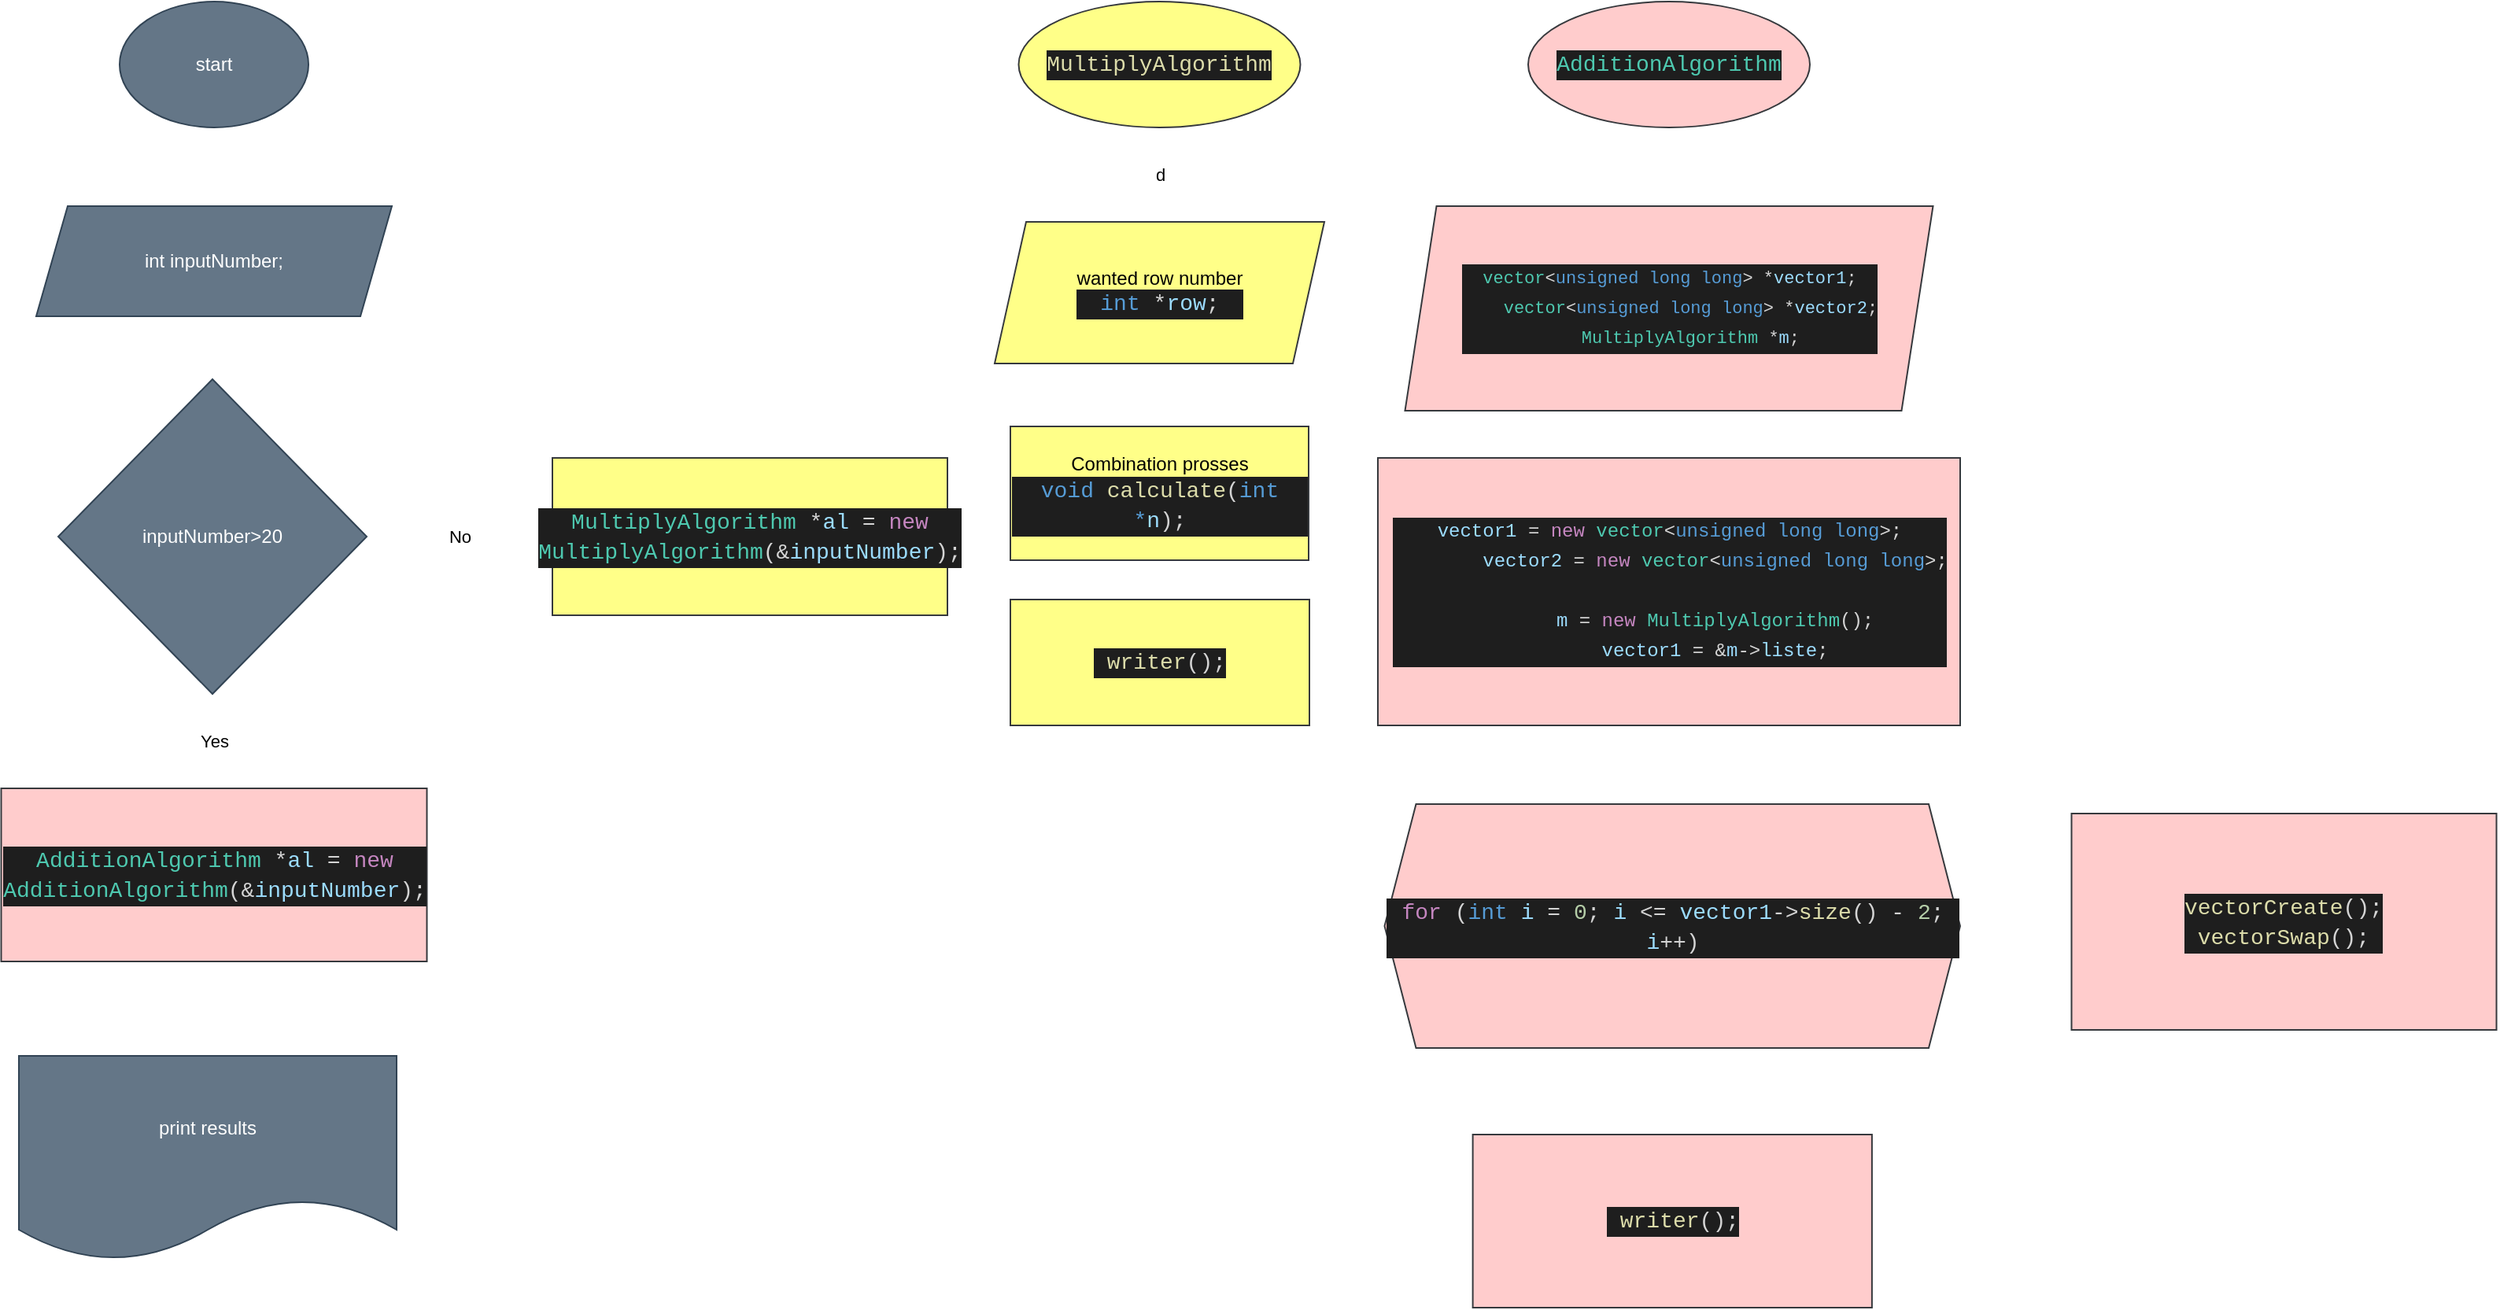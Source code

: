 <mxfile>
    <diagram id="3e1tAR90L5M3VARvCtWs" name="Page-1">
        <mxGraphModel dx="1800" dy="1115" grid="1" gridSize="10" guides="1" tooltips="1" connect="1" arrows="1" fold="1" page="1" pageScale="1" pageWidth="827" pageHeight="1169" math="0" shadow="0">
            <root>
                <mxCell id="0"/>
                <mxCell id="1" parent="0"/>
                <mxCell id="10" value="" style="edgeStyle=none;html=1;strokeColor=#FFFFFF;" parent="1" source="3" target="9" edge="1">
                    <mxGeometry relative="1" as="geometry"/>
                </mxCell>
                <mxCell id="3" value="start" style="ellipse;whiteSpace=wrap;html=1;fillColor=#647687;fontColor=#ffffff;strokeColor=#314354;" parent="1" vertex="1">
                    <mxGeometry x="354" width="120" height="80" as="geometry"/>
                </mxCell>
                <mxCell id="12" value="" style="edgeStyle=none;html=1;strokeColor=#FFFFFF;" edge="1" parent="1" source="9" target="11">
                    <mxGeometry relative="1" as="geometry"/>
                </mxCell>
                <mxCell id="9" value="int inputNumber;" style="shape=parallelogram;perimeter=parallelogramPerimeter;whiteSpace=wrap;html=1;fixedSize=1;fillColor=#647687;fontColor=#ffffff;strokeColor=#314354;" parent="1" vertex="1">
                    <mxGeometry x="301" y="130" width="226" height="70" as="geometry"/>
                </mxCell>
                <mxCell id="14" value="Yes" style="edgeStyle=none;html=1;strokeColor=#FFFFFF;" edge="1" parent="1" source="11" target="13">
                    <mxGeometry relative="1" as="geometry"/>
                </mxCell>
                <mxCell id="16" value="No" style="edgeStyle=none;html=1;strokeColor=#FFFFFF;" edge="1" parent="1" source="11" target="15">
                    <mxGeometry relative="1" as="geometry"/>
                </mxCell>
                <mxCell id="11" value="inputNumber&amp;gt;20" style="rhombus;whiteSpace=wrap;html=1;fillColor=#647687;fontColor=#ffffff;strokeColor=#314354;" vertex="1" parent="1">
                    <mxGeometry x="315" y="240" width="196" height="200" as="geometry"/>
                </mxCell>
                <mxCell id="20" value="" style="edgeStyle=none;html=1;strokeColor=#FFFFFF;" edge="1" parent="1" source="13" target="19">
                    <mxGeometry relative="1" as="geometry"/>
                </mxCell>
                <mxCell id="13" value="&lt;div style=&quot;color: rgb(212 , 212 , 212) ; background-color: rgb(30 , 30 , 30) ; font-family: &amp;#34;consolas&amp;#34; , &amp;#34;courier new&amp;#34; , monospace ; font-size: 14px ; line-height: 19px&quot;&gt;&lt;span style=&quot;color: #4ec9b0&quot;&gt;AdditionAlgorithm&lt;/span&gt; *&lt;span style=&quot;color: #9cdcfe&quot;&gt;al&lt;/span&gt; = &lt;span style=&quot;color: #c586c0&quot;&gt;new&lt;/span&gt; &lt;span style=&quot;color: #4ec9b0&quot;&gt;AdditionAlgorithm&lt;/span&gt;(&amp;amp;&lt;span style=&quot;color: #9cdcfe&quot;&gt;inputNumber&lt;/span&gt;);&lt;/div&gt;" style="whiteSpace=wrap;html=1;fillColor=#ffcccc;strokeColor=#36393d;" vertex="1" parent="1">
                    <mxGeometry x="278.75" y="500" width="270.5" height="110" as="geometry"/>
                </mxCell>
                <mxCell id="22" value="" style="edgeStyle=none;html=1;strokeWidth=2;strokeColor=#FFFFFF;" edge="1" parent="1" source="15" target="19">
                    <mxGeometry x="-0.38" y="-3" relative="1" as="geometry">
                        <mxPoint x="754" y="740" as="targetPoint"/>
                        <Array as="points">
                            <mxPoint x="754" y="740"/>
                        </Array>
                        <mxPoint as="offset"/>
                    </mxGeometry>
                </mxCell>
                <mxCell id="15" value="&lt;div style=&quot;color: rgb(212 , 212 , 212) ; background-color: rgb(30 , 30 , 30) ; font-family: &amp;#34;consolas&amp;#34; , &amp;#34;courier new&amp;#34; , monospace ; font-size: 14px ; line-height: 19px&quot;&gt;&lt;span style=&quot;color: #4ec9b0&quot;&gt;MultiplyAlgorithm&lt;/span&gt; *&lt;span style=&quot;color: #9cdcfe&quot;&gt;al&lt;/span&gt; = &lt;span style=&quot;color: #c586c0&quot;&gt;new&lt;/span&gt; &lt;span style=&quot;color: #4ec9b0&quot;&gt;MultiplyAlgorithm&lt;/span&gt;(&amp;amp;&lt;span style=&quot;color: #9cdcfe&quot;&gt;inputNumber&lt;/span&gt;);&lt;/div&gt;" style="whiteSpace=wrap;html=1;fillColor=#ffff88;strokeColor=#36393d;" vertex="1" parent="1">
                    <mxGeometry x="629" y="290" width="251" height="100" as="geometry"/>
                </mxCell>
                <mxCell id="24" value="d" style="edgeStyle=none;html=1;strokeWidth=2;strokeColor=#FFFFFF;" edge="1" parent="1" source="18" target="23">
                    <mxGeometry relative="1" as="geometry"/>
                </mxCell>
                <mxCell id="18" value="&lt;div style=&quot;color: rgb(212 , 212 , 212) ; background-color: rgb(30 , 30 , 30) ; font-family: &amp;#34;consolas&amp;#34; , &amp;#34;courier new&amp;#34; , monospace ; font-size: 14px ; line-height: 19px&quot;&gt;&lt;span style=&quot;color: #dcdcaa&quot;&gt;MultiplyAlgorithm&lt;/span&gt;&lt;/div&gt;" style="ellipse;whiteSpace=wrap;html=1;fillColor=#ffff88;strokeColor=#36393d;" vertex="1" parent="1">
                    <mxGeometry x="925.25" width="179" height="80" as="geometry"/>
                </mxCell>
                <mxCell id="19" value="print results" style="shape=document;whiteSpace=wrap;html=1;boundedLbl=1;fillColor=#647687;fontColor=#ffffff;strokeColor=#314354;" vertex="1" parent="1">
                    <mxGeometry x="290" y="670" width="240" height="130" as="geometry"/>
                </mxCell>
                <mxCell id="26" value="" style="edgeStyle=none;html=1;strokeWidth=2;strokeColor=#FFFFFF;" edge="1" parent="1" source="23" target="25">
                    <mxGeometry relative="1" as="geometry"/>
                </mxCell>
                <mxCell id="23" value="wanted row number&lt;br&gt;&lt;div style=&quot;color: rgb(212 , 212 , 212) ; background-color: rgb(30 , 30 , 30) ; font-family: &amp;#34;consolas&amp;#34; , &amp;#34;courier new&amp;#34; , monospace ; font-size: 14px ; line-height: 19px&quot;&gt;&lt;span style=&quot;color: #569cd6&quot;&gt;int&lt;/span&gt; *&lt;span style=&quot;color: #9cdcfe&quot;&gt;row&lt;/span&gt;;&lt;/div&gt;" style="shape=parallelogram;perimeter=parallelogramPerimeter;whiteSpace=wrap;html=1;fixedSize=1;fillColor=#ffff88;strokeColor=#36393d;" vertex="1" parent="1">
                    <mxGeometry x="910" y="140" width="209.5" height="90" as="geometry"/>
                </mxCell>
                <mxCell id="60" value="" style="edgeStyle=none;html=1;fontSize=12;fontColor=#121212;strokeColor=#FFFFFF;strokeWidth=2;" edge="1" parent="1" source="25" target="59">
                    <mxGeometry relative="1" as="geometry"/>
                </mxCell>
                <mxCell id="25" value="Combination prosses&lt;br&gt;&lt;div style=&quot;color: rgb(212 , 212 , 212) ; background-color: rgb(30 , 30 , 30) ; font-family: &amp;#34;consolas&amp;#34; , &amp;#34;courier new&amp;#34; , monospace ; font-size: 14px ; line-height: 19px&quot;&gt;&lt;span style=&quot;color: #569cd6&quot;&gt;void&lt;/span&gt; &lt;span style=&quot;color: #dcdcaa&quot;&gt;calculate&lt;/span&gt;(&lt;span style=&quot;color: #569cd6&quot;&gt;int&lt;/span&gt; &lt;span style=&quot;color: #569cd6&quot;&gt;*&lt;/span&gt;&lt;span style=&quot;color: #9cdcfe&quot;&gt;n&lt;/span&gt;);&lt;/div&gt;" style="whiteSpace=wrap;html=1;fillColor=#ffff88;strokeColor=#36393d;" vertex="1" parent="1">
                    <mxGeometry x="920" y="270" width="189.5" height="85" as="geometry"/>
                </mxCell>
                <mxCell id="35" value="" style="edgeStyle=none;html=1;fontSize=9;strokeWidth=2;strokeColor=#FFFFFF;" edge="1" parent="1" source="33" target="34">
                    <mxGeometry relative="1" as="geometry"/>
                </mxCell>
                <mxCell id="33" value="&lt;div style=&quot;color: rgb(212 , 212 , 212) ; background-color: rgb(30 , 30 , 30) ; font-family: &amp;#34;consolas&amp;#34; , &amp;#34;courier new&amp;#34; , monospace ; font-size: 14px ; line-height: 19px&quot;&gt;&lt;span style=&quot;color: rgb(78 , 201 , 176) ; font-family: &amp;#34;consolas&amp;#34; , &amp;#34;courier new&amp;#34; , monospace&quot;&gt;AdditionAlgorithm&lt;/span&gt;&lt;br&gt;&lt;/div&gt;" style="ellipse;whiteSpace=wrap;html=1;fillColor=#ffcccc;strokeColor=#36393d;" vertex="1" parent="1">
                    <mxGeometry x="1249" width="179" height="80" as="geometry"/>
                </mxCell>
                <mxCell id="37" value="" style="edgeStyle=none;html=1;fontSize=11;strokeWidth=2;strokeColor=#FFFFFF;" edge="1" parent="1" source="34" target="36">
                    <mxGeometry relative="1" as="geometry"/>
                </mxCell>
                <mxCell id="34" value="&lt;div style=&quot;color: rgb(212 , 212 , 212) ; background-color: rgb(30 , 30 , 30) ; font-family: &amp;#34;consolas&amp;#34; , &amp;#34;courier new&amp;#34; , monospace ; line-height: 19px ; font-size: 11px&quot;&gt;&lt;div style=&quot;font-family: &amp;#34;consolas&amp;#34; , &amp;#34;courier new&amp;#34; , monospace ; line-height: 19px&quot;&gt;&lt;div&gt;&lt;span style=&quot;color: #4ec9b0&quot;&gt;vector&lt;/span&gt;&amp;lt;&lt;span style=&quot;color: #569cd6&quot;&gt;unsigned&lt;/span&gt; &lt;span style=&quot;color: #569cd6&quot;&gt;long&lt;/span&gt; &lt;span style=&quot;color: #569cd6&quot;&gt;long&lt;/span&gt;&amp;gt; *&lt;span style=&quot;color: #9cdcfe&quot;&gt;vector1&lt;/span&gt;;&lt;/div&gt;&lt;div&gt;&amp;nbsp; &amp;nbsp; &lt;span style=&quot;color: #4ec9b0&quot;&gt;vector&lt;/span&gt;&amp;lt;&lt;span style=&quot;color: #569cd6&quot;&gt;unsigned&lt;/span&gt; &lt;span style=&quot;color: #569cd6&quot;&gt;long&lt;/span&gt; &lt;span style=&quot;color: #569cd6&quot;&gt;long&lt;/span&gt;&amp;gt; *&lt;span style=&quot;color: #9cdcfe&quot;&gt;vector2&lt;/span&gt;;&lt;/div&gt;&lt;div&gt;&amp;nbsp; &amp;nbsp; &lt;span style=&quot;color: #4ec9b0&quot;&gt;MultiplyAlgorithm&lt;/span&gt; *&lt;span style=&quot;color: #9cdcfe&quot;&gt;m&lt;/span&gt;;&lt;/div&gt;&lt;/div&gt;&lt;/div&gt;" style="shape=parallelogram;perimeter=parallelogramPerimeter;whiteSpace=wrap;html=1;fixedSize=1;align=center;fillColor=#ffcccc;strokeColor=#36393d;" vertex="1" parent="1">
                    <mxGeometry x="1170.75" y="130" width="335.5" height="130" as="geometry"/>
                </mxCell>
                <mxCell id="39" value="" style="edgeStyle=none;html=1;fontSize=12;strokeWidth=2;strokeColor=#FFFFFF;" edge="1" parent="1" source="36" target="38">
                    <mxGeometry relative="1" as="geometry"/>
                </mxCell>
                <mxCell id="36" value="&lt;div style=&quot;color: rgb(212 , 212 , 212) ; background-color: rgb(30 , 30 , 30) ; font-family: &amp;#34;consolas&amp;#34; , &amp;#34;courier new&amp;#34; , monospace ; line-height: 19px&quot;&gt;&lt;div&gt;&lt;span style=&quot;color: #9cdcfe&quot;&gt;vector1&lt;/span&gt; = &lt;span style=&quot;color: #c586c0&quot;&gt;new&lt;/span&gt; &lt;span style=&quot;color: #4ec9b0&quot;&gt;vector&lt;/span&gt;&amp;lt;&lt;span style=&quot;color: #569cd6&quot;&gt;unsigned&lt;/span&gt; &lt;span style=&quot;color: #569cd6&quot;&gt;long&lt;/span&gt; &lt;span style=&quot;color: #569cd6&quot;&gt;long&lt;/span&gt;&amp;gt;;&lt;/div&gt;&lt;div&gt;&amp;nbsp; &amp;nbsp; &amp;nbsp; &amp;nbsp; &lt;span style=&quot;color: #9cdcfe&quot;&gt;vector2&lt;/span&gt; = &lt;span style=&quot;color: #c586c0&quot;&gt;new&lt;/span&gt; &lt;span style=&quot;color: #4ec9b0&quot;&gt;vector&lt;/span&gt;&amp;lt;&lt;span style=&quot;color: #569cd6&quot;&gt;unsigned&lt;/span&gt; &lt;span style=&quot;color: #569cd6&quot;&gt;long&lt;/span&gt; &lt;span style=&quot;color: #569cd6&quot;&gt;long&lt;/span&gt;&amp;gt;;&lt;/div&gt;&lt;div&gt;&lt;span style=&quot;color: #6a9955&quot;&gt;&amp;nbsp; &amp;nbsp; &amp;nbsp; &amp;nbsp;&amp;nbsp;&lt;/span&gt;&lt;/div&gt;&lt;div&gt;&amp;nbsp; &amp;nbsp; &amp;nbsp; &amp;nbsp; &lt;span style=&quot;color: #9cdcfe&quot;&gt;m&lt;/span&gt; = &lt;span style=&quot;color: #c586c0&quot;&gt;new&lt;/span&gt; &lt;span style=&quot;color: #4ec9b0&quot;&gt;MultiplyAlgorithm&lt;/span&gt;();&lt;/div&gt;&lt;div&gt;&amp;nbsp; &amp;nbsp; &amp;nbsp; &amp;nbsp; &lt;span style=&quot;color: #9cdcfe&quot;&gt;vector1&lt;/span&gt; = &amp;amp;&lt;span style=&quot;color: #9cdcfe&quot;&gt;m&lt;/span&gt;-&amp;gt;&lt;span style=&quot;color: #9cdcfe&quot;&gt;liste&lt;/span&gt;;&lt;/div&gt;&lt;/div&gt;" style="whiteSpace=wrap;html=1;fillColor=#ffcccc;strokeColor=#36393d;" vertex="1" parent="1">
                    <mxGeometry x="1153.5" y="290" width="370" height="170" as="geometry"/>
                </mxCell>
                <mxCell id="41" value="" style="edgeStyle=none;html=1;fontSize=12;strokeWidth=2;strokeColor=#FFFFFF;" edge="1" parent="1" source="38" target="40">
                    <mxGeometry relative="1" as="geometry"/>
                </mxCell>
                <mxCell id="43" value="" style="edgeStyle=none;html=1;fontSize=12;strokeWidth=2;strokeColor=#FFFFFF;" edge="1" parent="1" source="38" target="42">
                    <mxGeometry relative="1" as="geometry"/>
                </mxCell>
                <mxCell id="38" value="&lt;div style=&quot;color: rgb(212 , 212 , 212) ; background-color: rgb(30 , 30 , 30) ; font-family: &amp;#34;consolas&amp;#34; , &amp;#34;courier new&amp;#34; , monospace ; font-size: 14px ; line-height: 19px&quot;&gt;&lt;span style=&quot;color: #c586c0&quot;&gt;for&lt;/span&gt; (&lt;span style=&quot;color: #569cd6&quot;&gt;int&lt;/span&gt; &lt;span style=&quot;color: #9cdcfe&quot;&gt;i&lt;/span&gt; = &lt;span style=&quot;color: #b5cea8&quot;&gt;0&lt;/span&gt;; &lt;span style=&quot;color: #9cdcfe&quot;&gt;i&lt;/span&gt; &amp;lt;= &lt;span style=&quot;color: #9cdcfe&quot;&gt;vector1&lt;/span&gt;-&amp;gt;&lt;span style=&quot;color: #dcdcaa&quot;&gt;size&lt;/span&gt;() - &lt;span style=&quot;color: #b5cea8&quot;&gt;2&lt;/span&gt;; &lt;span style=&quot;color: #9cdcfe&quot;&gt;i&lt;/span&gt;++)&lt;/div&gt;" style="shape=hexagon;perimeter=hexagonPerimeter2;whiteSpace=wrap;html=1;fixedSize=1;fillColor=#ffcccc;strokeColor=#36393d;" vertex="1" parent="1">
                    <mxGeometry x="1157.75" y="510" width="365.75" height="155" as="geometry"/>
                </mxCell>
                <mxCell id="40" value="&lt;div style=&quot;color: rgb(212 , 212 , 212) ; background-color: rgb(30 , 30 , 30) ; font-family: &amp;#34;consolas&amp;#34; , &amp;#34;courier new&amp;#34; , monospace ; font-size: 14px ; line-height: 19px&quot;&gt;&lt;div&gt;&lt;span style=&quot;color: #dcdcaa&quot;&gt;vectorCreate&lt;/span&gt;();&lt;/div&gt;&lt;div&gt;&lt;span style=&quot;color: #dcdcaa&quot;&gt;vectorSwap&lt;/span&gt;();&lt;/div&gt;&lt;/div&gt;" style="whiteSpace=wrap;html=1;align=center;fillColor=#ffcccc;strokeColor=#36393d;" vertex="1" parent="1">
                    <mxGeometry x="1594.25" y="516" width="270.01" height="137.5" as="geometry"/>
                </mxCell>
                <mxCell id="42" value="&#10;&#10;&lt;div style=&quot;color: rgb(212, 212, 212); background-color: rgb(30, 30, 30); font-family: consolas, &amp;quot;courier new&amp;quot;, monospace; font-weight: normal; font-size: 14px; line-height: 19px;&quot;&gt;&lt;div&gt;&lt;span style=&quot;color: #d4d4d4&quot;&gt;&amp;nbsp;&lt;/span&gt;&lt;span style=&quot;color: #dcdcaa&quot;&gt;writer&lt;/span&gt;&lt;span style=&quot;color: #d4d4d4&quot;&gt;();&lt;/span&gt;&lt;/div&gt;&lt;/div&gt;&#10;&#10;" style="whiteSpace=wrap;html=1;fillColor=#ffcccc;strokeColor=#36393d;" vertex="1" parent="1">
                    <mxGeometry x="1213.81" y="720" width="253.63" height="110" as="geometry"/>
                </mxCell>
                <mxCell id="59" value="&#10;&#10;&lt;div style=&quot;color: rgb(212, 212, 212); background-color: rgb(30, 30, 30); font-family: consolas, &amp;quot;courier new&amp;quot;, monospace; font-weight: normal; font-size: 14px; line-height: 19px;&quot;&gt;&lt;div&gt;&lt;span style=&quot;color: #d4d4d4&quot;&gt;&amp;nbsp;&lt;/span&gt;&lt;span style=&quot;color: #dcdcaa&quot;&gt;writer&lt;/span&gt;&lt;span style=&quot;color: #d4d4d4&quot;&gt;();&lt;/span&gt;&lt;/div&gt;&lt;/div&gt;&#10;&#10;" style="whiteSpace=wrap;html=1;fillColor=#ffff88;strokeColor=#36393d;" vertex="1" parent="1">
                    <mxGeometry x="920" y="380" width="190" height="80" as="geometry"/>
                </mxCell>
            </root>
        </mxGraphModel>
    </diagram>
</mxfile>